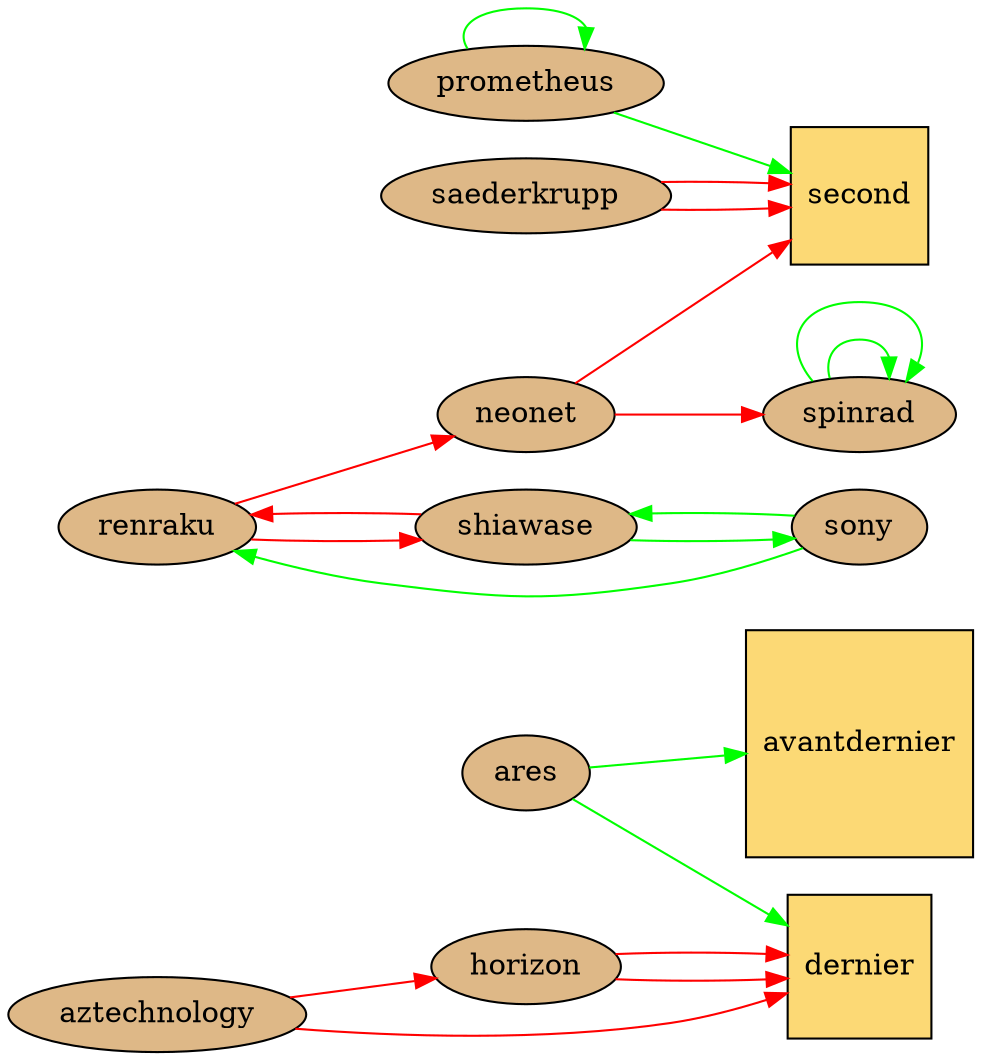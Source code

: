 # dot -T svg datas/graphviz/first.dot > website/static/graphviz/first.svg
digraph g{
  graph [
      rankdir = "LR"
      bgcolor=transparent
  ];

  ares [shape=ellipse,fillcolor="burlywood",style="filled"];
  aztechnology [shape=ellipse,fillcolor="burlywood",style="filled"];
  horizon [shape=ellipse,fillcolor="burlywood",style="filled"];
  neonet [shape=ellipse,fillcolor="burlywood",style="filled"];
  prometheus [shape=ellipse,fillcolor="burlywood",style="filled"];
  renraku [shape=ellipse,fillcolor="burlywood",style="filled"];
  saederkrupp [shape=ellipse,fillcolor="burlywood",style="filled"];
  shiawase [shape=ellipse,fillcolor="burlywood",style="filled"];
  sony [shape=ellipse,fillcolor="burlywood",style="filled"];
  spinrad [shape=ellipse,fillcolor="burlywood",style="filled"];
  second [shape=square,fillcolor="#FCD975",style="filled"];
  avantdernier [shape=square,fillcolor="#FCD975",style="filled"];
  dernier [shape=square,fillcolor="#FCD975",style="filled"];

  ares -> avantdernier [color="green"];
  ares -> dernier [color="green"];

  aztechnology -> horizon [color="red"];
  aztechnology -> dernier [color="red"];

  horizon-> dernier [color="red"];
  horizon-> dernier [color="red"];

  neonet -> spinrad [color="red"];
  neonet -> second [color="red"];

  prometheus -> prometheus [color="green"];
  prometheus -> second [color="green"];

  renraku -> neonet [color="red"];
  renraku -> shiawase [color="red"];

  saederkrupp -> second [color="red"];
  saederkrupp -> second [color="red"];

  shiawase -> renraku [color="red"];
  shiawase -> sony [color="green"];

  sony -> renraku [color="green"];
  sony -> shiawase [color="green"];

  spinrad -> spinrad [color="green"];
  spinrad -> spinrad [color="green"];
}

